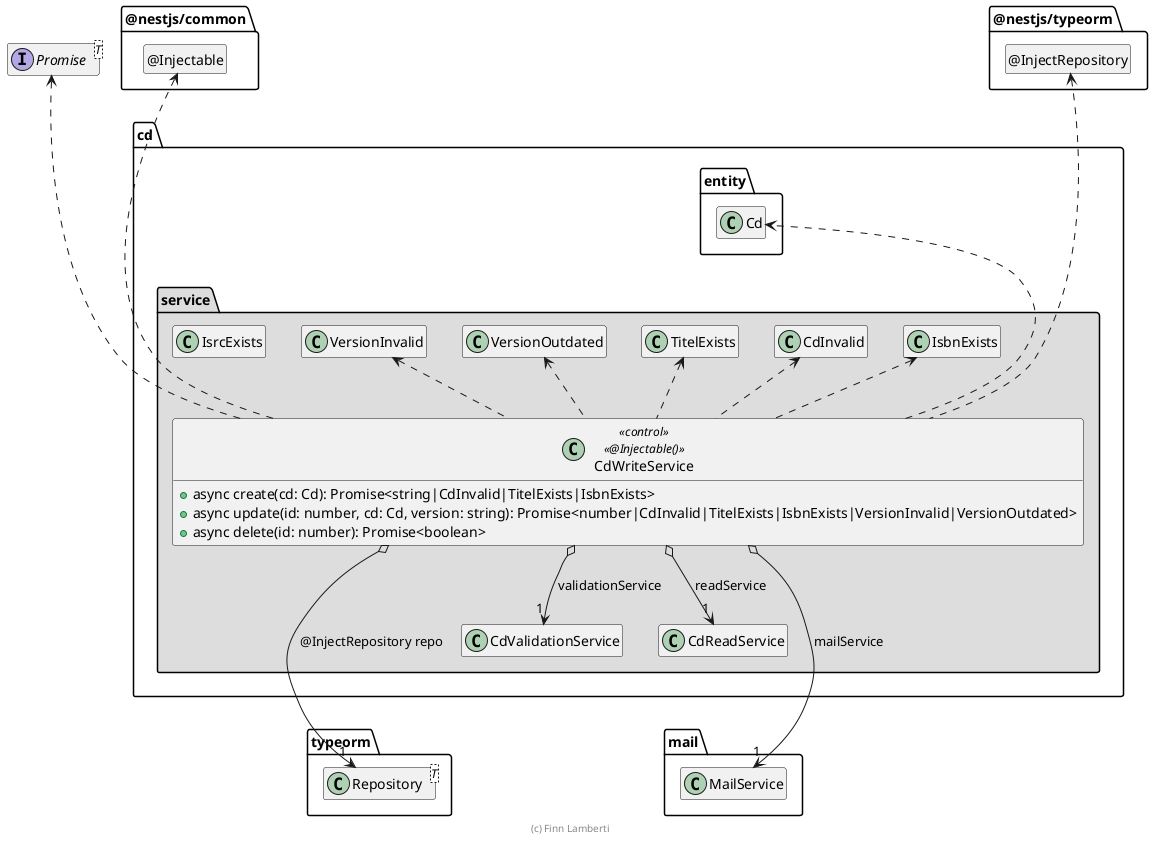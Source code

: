 @startuml Anwendungskern

interface Promise<T>

package @nestjs/common {
  class "@Injectable" as Injectable
  hide Injectable circle
}

package typeorm {
  class Repository<T>
}

package @nestjs/typeorm {
  class "@InjectRepository" as InjectRepository
  hide InjectRepository circle
}

package mail {
  class MailService
}

package cd {
  package entity {
    class Cd
  }

  package service #DDDDDD {
    class CdInvalid
    class TitelExists
    class IsrcExists
    class VersionInvalid
    class VersionOutdated

    class CdWriteService << control >> <<@Injectable()>> {
      + async create(cd: Cd): Promise<string|CdInvalid|TitelExists|IsbnExists>
      + async update(id: number, cd: Cd, version: string): Promise<number|CdInvalid|TitelExists|IsbnExists|VersionInvalid|VersionOutdated>
      + async delete(id: number): Promise<boolean>
    }

    CdWriteService o--> "1" CdValidationService: validationService
    CdWriteService o--> "1" CdReadService: readService
    CdWriteService o--> "1" Repository: @InjectRepository repo
    CdWriteService o--> "1" MailService: mailService

    CdWriteService .up.> Injectable
    CdWriteService .up.> InjectRepository

    CdWriteService .up.> Promise
    CdWriteService ..> Cd
    CdWriteService .up.> CdInvalid
    CdWriteService .up.> TitelExists
    CdWriteService .up.> IsbnExists
    CdWriteService .up.> VersionInvalid
    CdWriteService .up.> VersionOutdated

    CdInvalid .up[hidden].> Cd
    Cd .up[hidden].> Promise
    Cd .up[hidden].> Injectable
    Cd .up[hidden].> InjectRepository
    TitelExists .up[hidden].> Cd
    CdValidationService .[hidden].> Repository
    CdValidationService .[hidden].> MailService
  }
}

hide empty members

footer (c) Finn Lamberti

@enduml
